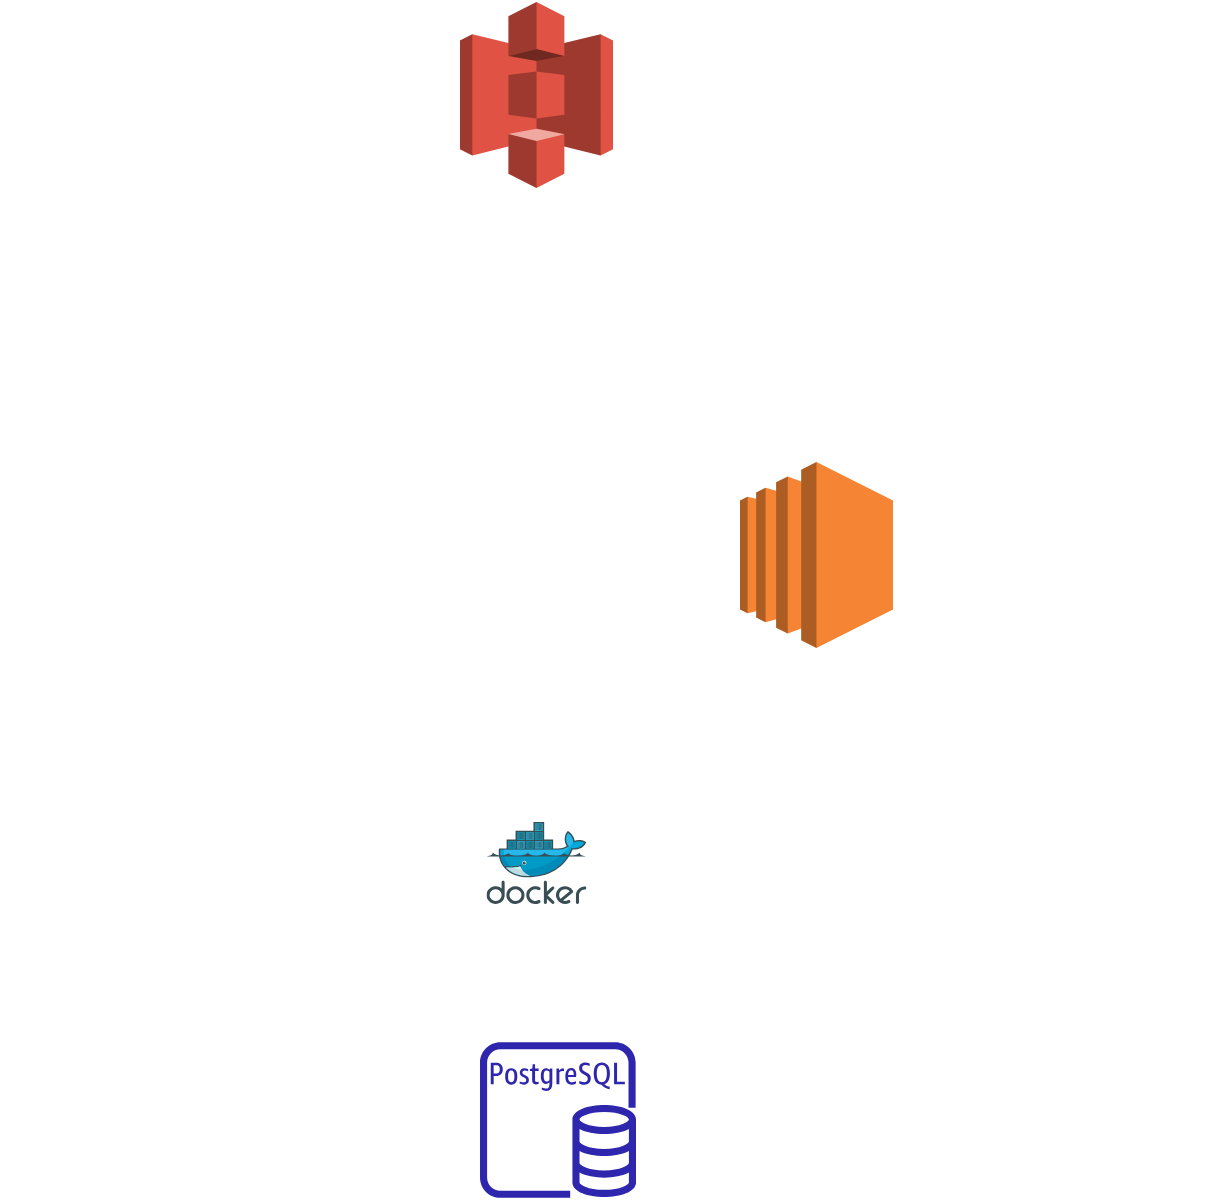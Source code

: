<mxfile version="20.8.1" type="github">
  <diagram id="Ht1M8jgEwFfnCIfOTk4-" name="Page-1">
    <mxGraphModel dx="872" dy="358" grid="1" gridSize="10" guides="1" tooltips="1" connect="1" arrows="1" fold="1" page="1" pageScale="1" pageWidth="1169" pageHeight="827" math="0" shadow="0">
      <root>
        <mxCell id="0" />
        <mxCell id="1" parent="0" />
        <mxCell id="59xxVzmWVx1oFeChpcpW-1" value="" style="shape=image;html=1;verticalAlign=top;verticalLabelPosition=bottom;labelBackgroundColor=#ffffff;imageAspect=0;aspect=fixed;image=https://cdn4.iconfinder.com/data/icons/socialcones/508/Github-128.png" vertex="1" parent="1">
          <mxGeometry x="50" y="1310" width="128" height="128" as="geometry" />
        </mxCell>
        <mxCell id="59xxVzmWVx1oFeChpcpW-2" value="" style="shape=image;html=1;verticalAlign=top;verticalLabelPosition=bottom;labelBackgroundColor=#ffffff;imageAspect=0;aspect=fixed;image=https://cdn0.iconfinder.com/data/icons/social-media-2183/512/social__media__social_media__github_-128.png" vertex="1" parent="1">
          <mxGeometry x="60" y="1090" width="128" height="128" as="geometry" />
        </mxCell>
        <mxCell id="59xxVzmWVx1oFeChpcpW-3" value="" style="outlineConnect=0;dashed=0;verticalLabelPosition=bottom;verticalAlign=top;align=center;html=1;shape=mxgraph.aws3.s3;fillColor=#E05243;gradientColor=none;" vertex="1" parent="1">
          <mxGeometry x="280" y="1000" width="76.5" height="93" as="geometry" />
        </mxCell>
        <mxCell id="59xxVzmWVx1oFeChpcpW-4" value="" style="outlineConnect=0;dashed=0;verticalLabelPosition=bottom;verticalAlign=top;align=center;html=1;shape=mxgraph.aws3.ec2;fillColor=#F58534;gradientColor=none;" vertex="1" parent="1">
          <mxGeometry x="420" y="1230" width="76.5" height="93" as="geometry" />
        </mxCell>
        <mxCell id="59xxVzmWVx1oFeChpcpW-5" value="" style="sketch=0;aspect=fixed;html=1;points=[];align=center;image;fontSize=12;image=img/lib/mscae/Docker.svg;" vertex="1" parent="1">
          <mxGeometry x="293.25" y="1410" width="50" height="41" as="geometry" />
        </mxCell>
        <mxCell id="59xxVzmWVx1oFeChpcpW-7" value="" style="sketch=0;outlineConnect=0;fontColor=#232F3E;gradientColor=none;fillColor=#2E27AD;strokeColor=none;dashed=0;verticalLabelPosition=bottom;verticalAlign=top;align=center;html=1;fontSize=12;fontStyle=0;aspect=fixed;pointerEvents=1;shape=mxgraph.aws4.rds_postgresql_instance;" vertex="1" parent="1">
          <mxGeometry x="290" y="1520" width="78" height="78" as="geometry" />
        </mxCell>
        <mxCell id="59xxVzmWVx1oFeChpcpW-8" value="" style="shape=image;html=1;verticalAlign=top;verticalLabelPosition=bottom;labelBackgroundColor=#ffffff;imageAspect=0;aspect=fixed;image=https://cdn2.iconfinder.com/data/icons/boxicons-logos/24/bxl-spring-boot-128.png" vertex="1" parent="1">
          <mxGeometry x="530" y="1160" width="128" height="128" as="geometry" />
        </mxCell>
      </root>
    </mxGraphModel>
  </diagram>
</mxfile>
